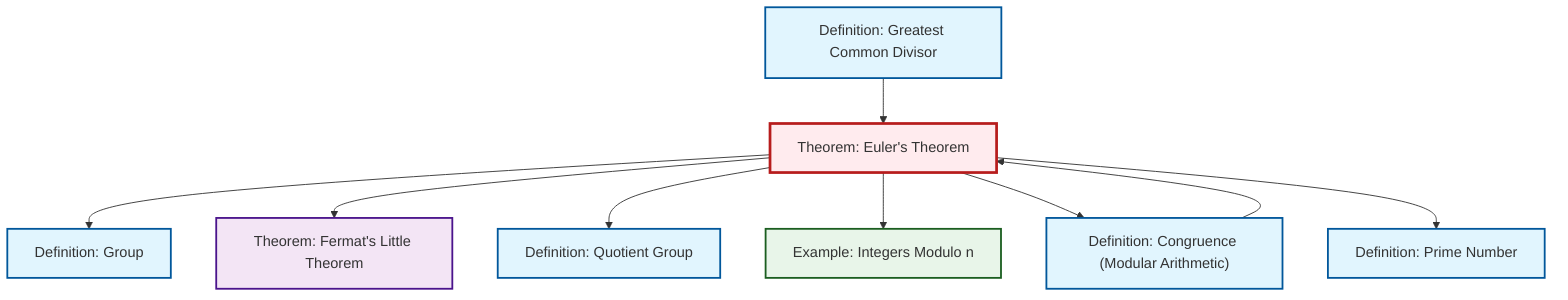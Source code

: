 graph TD
    classDef definition fill:#e1f5fe,stroke:#01579b,stroke-width:2px
    classDef theorem fill:#f3e5f5,stroke:#4a148c,stroke-width:2px
    classDef axiom fill:#fff3e0,stroke:#e65100,stroke-width:2px
    classDef example fill:#e8f5e9,stroke:#1b5e20,stroke-width:2px
    classDef current fill:#ffebee,stroke:#b71c1c,stroke-width:3px
    thm-fermat-little["Theorem: Fermat's Little Theorem"]:::theorem
    def-prime["Definition: Prime Number"]:::definition
    ex-quotient-integers-mod-n["Example: Integers Modulo n"]:::example
    def-gcd["Definition: Greatest Common Divisor"]:::definition
    def-group["Definition: Group"]:::definition
    def-quotient-group["Definition: Quotient Group"]:::definition
    def-congruence["Definition: Congruence (Modular Arithmetic)"]:::definition
    thm-euler["Theorem: Euler's Theorem"]:::theorem
    thm-euler --> def-group
    thm-euler --> thm-fermat-little
    def-gcd --> thm-euler
    thm-euler --> def-quotient-group
    thm-euler --> ex-quotient-integers-mod-n
    thm-euler --> def-congruence
    def-congruence --> thm-euler
    thm-euler --> def-prime
    class thm-euler current